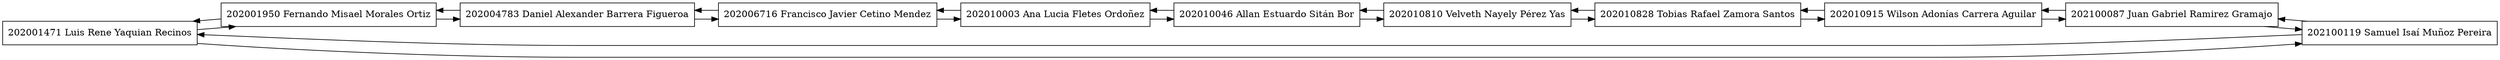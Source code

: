 digraph lista{
rankdir=LR;
node[shape = record];
nodo0[label="202001471 Luis Rene Yaquian Recinos"];
nodo1[label="202001950 Fernando Misael Morales Ortiz"];
nodo2[label="202004783 Daniel Alexander Barrera Figueroa"];
nodo3[label="202006716 Francisco Javier Cetino Mendez"];
nodo4[label="202010003 Ana Lucia Fletes Ordoñez"];
nodo5[label="202010046 Allan Estuardo Sitán Bor"];
nodo6[label="202010810 Velveth Nayely Pérez Yas"];
nodo7[label="202010828 Tobias Rafael Zamora Santos"];
nodo8[label="202010915 Wilson Adonías Carrera Aguilar"];
nodo9[label="202100087 Juan Gabriel Ramirez Gramajo"];
nodo10[label="202100119 Samuel Isaí Muñoz Pereira"];
nodo0->nodo1;
nodo1->nodo0;
nodo1->nodo2;
nodo2->nodo1;
nodo2->nodo3;
nodo3->nodo2;
nodo3->nodo4;
nodo4->nodo3;
nodo4->nodo5;
nodo5->nodo4;
nodo5->nodo6;
nodo6->nodo5;
nodo6->nodo7;
nodo7->nodo6;
nodo7->nodo8;
nodo8->nodo7;
nodo8->nodo9;
nodo9->nodo8;
nodo9->nodo10;
nodo10->nodo9;
nodo10->nodo0 
nodo0 -> nodo10
}